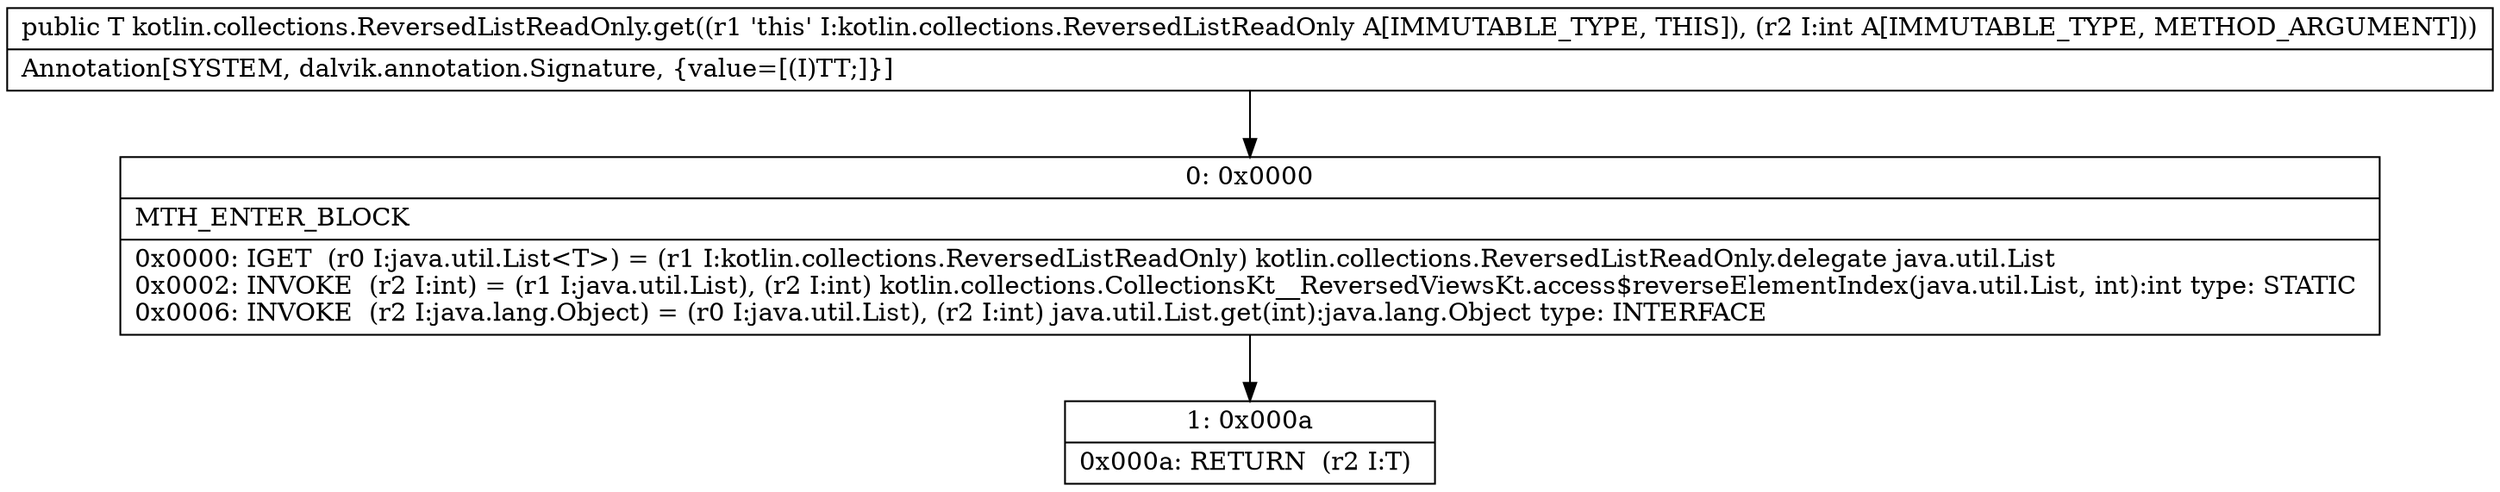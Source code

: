 digraph "CFG forkotlin.collections.ReversedListReadOnly.get(I)Ljava\/lang\/Object;" {
Node_0 [shape=record,label="{0\:\ 0x0000|MTH_ENTER_BLOCK\l|0x0000: IGET  (r0 I:java.util.List\<T\>) = (r1 I:kotlin.collections.ReversedListReadOnly) kotlin.collections.ReversedListReadOnly.delegate java.util.List \l0x0002: INVOKE  (r2 I:int) = (r1 I:java.util.List), (r2 I:int) kotlin.collections.CollectionsKt__ReversedViewsKt.access$reverseElementIndex(java.util.List, int):int type: STATIC \l0x0006: INVOKE  (r2 I:java.lang.Object) = (r0 I:java.util.List), (r2 I:int) java.util.List.get(int):java.lang.Object type: INTERFACE \l}"];
Node_1 [shape=record,label="{1\:\ 0x000a|0x000a: RETURN  (r2 I:T) \l}"];
MethodNode[shape=record,label="{public T kotlin.collections.ReversedListReadOnly.get((r1 'this' I:kotlin.collections.ReversedListReadOnly A[IMMUTABLE_TYPE, THIS]), (r2 I:int A[IMMUTABLE_TYPE, METHOD_ARGUMENT]))  | Annotation[SYSTEM, dalvik.annotation.Signature, \{value=[(I)TT;]\}]\l}"];
MethodNode -> Node_0;
Node_0 -> Node_1;
}


